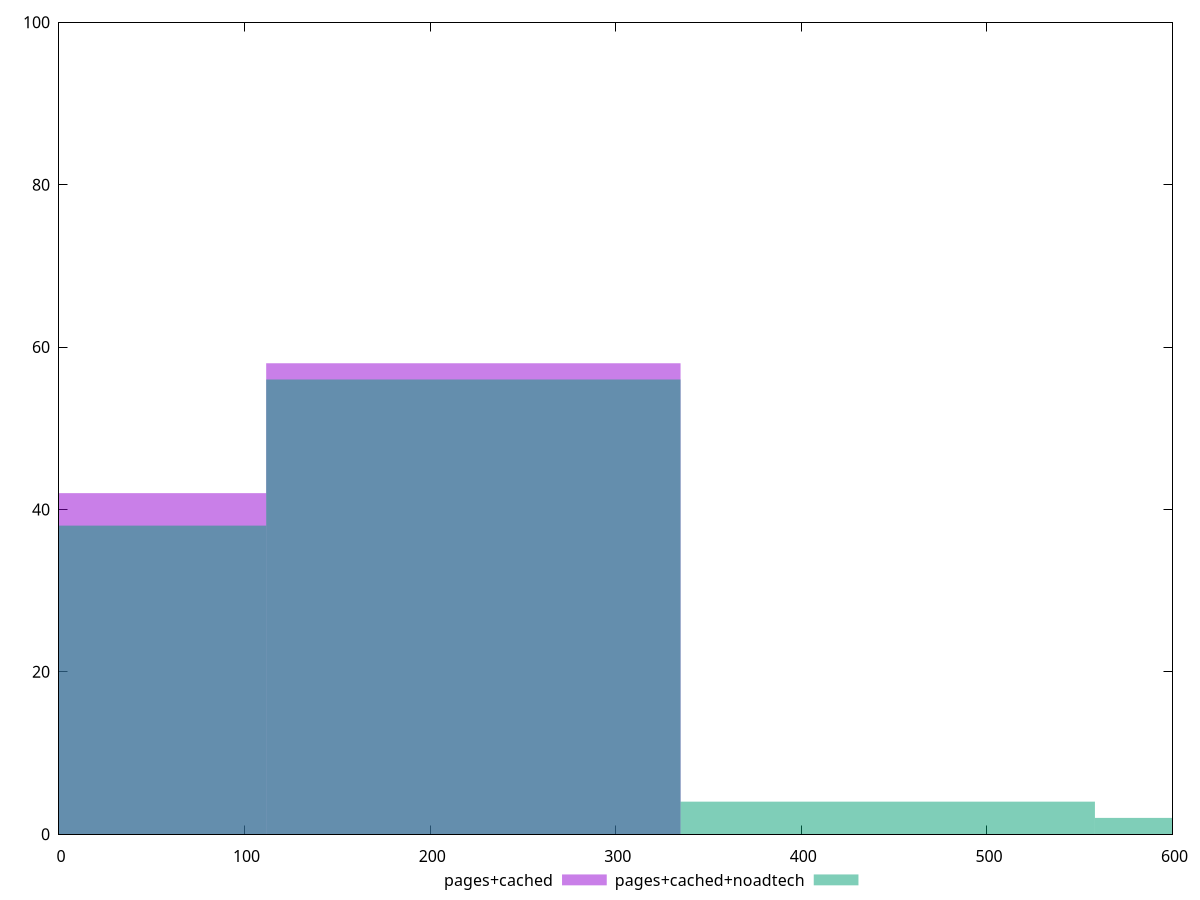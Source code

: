 reset

$pagesCached <<EOF
223.28067278066416 58
0 42
EOF

$pagesCachedNoadtech <<EOF
446.5613455613283 4
223.28067278066416 56
0 38
669.8420183419925 2
EOF

set key outside below
set boxwidth 223.28067278066416
set xrange [0:600]
set yrange [0:100]
set trange [0:100]
set style fill transparent solid 0.5 noborder
set terminal svg size 640, 500 enhanced background rgb 'white'
set output "report_00017_2021-02-10T15-08-03.406Z/uses-http2/comparison/histogram/1_vs_2.svg"

plot $pagesCached title "pages+cached" with boxes, \
     $pagesCachedNoadtech title "pages+cached+noadtech" with boxes

reset
